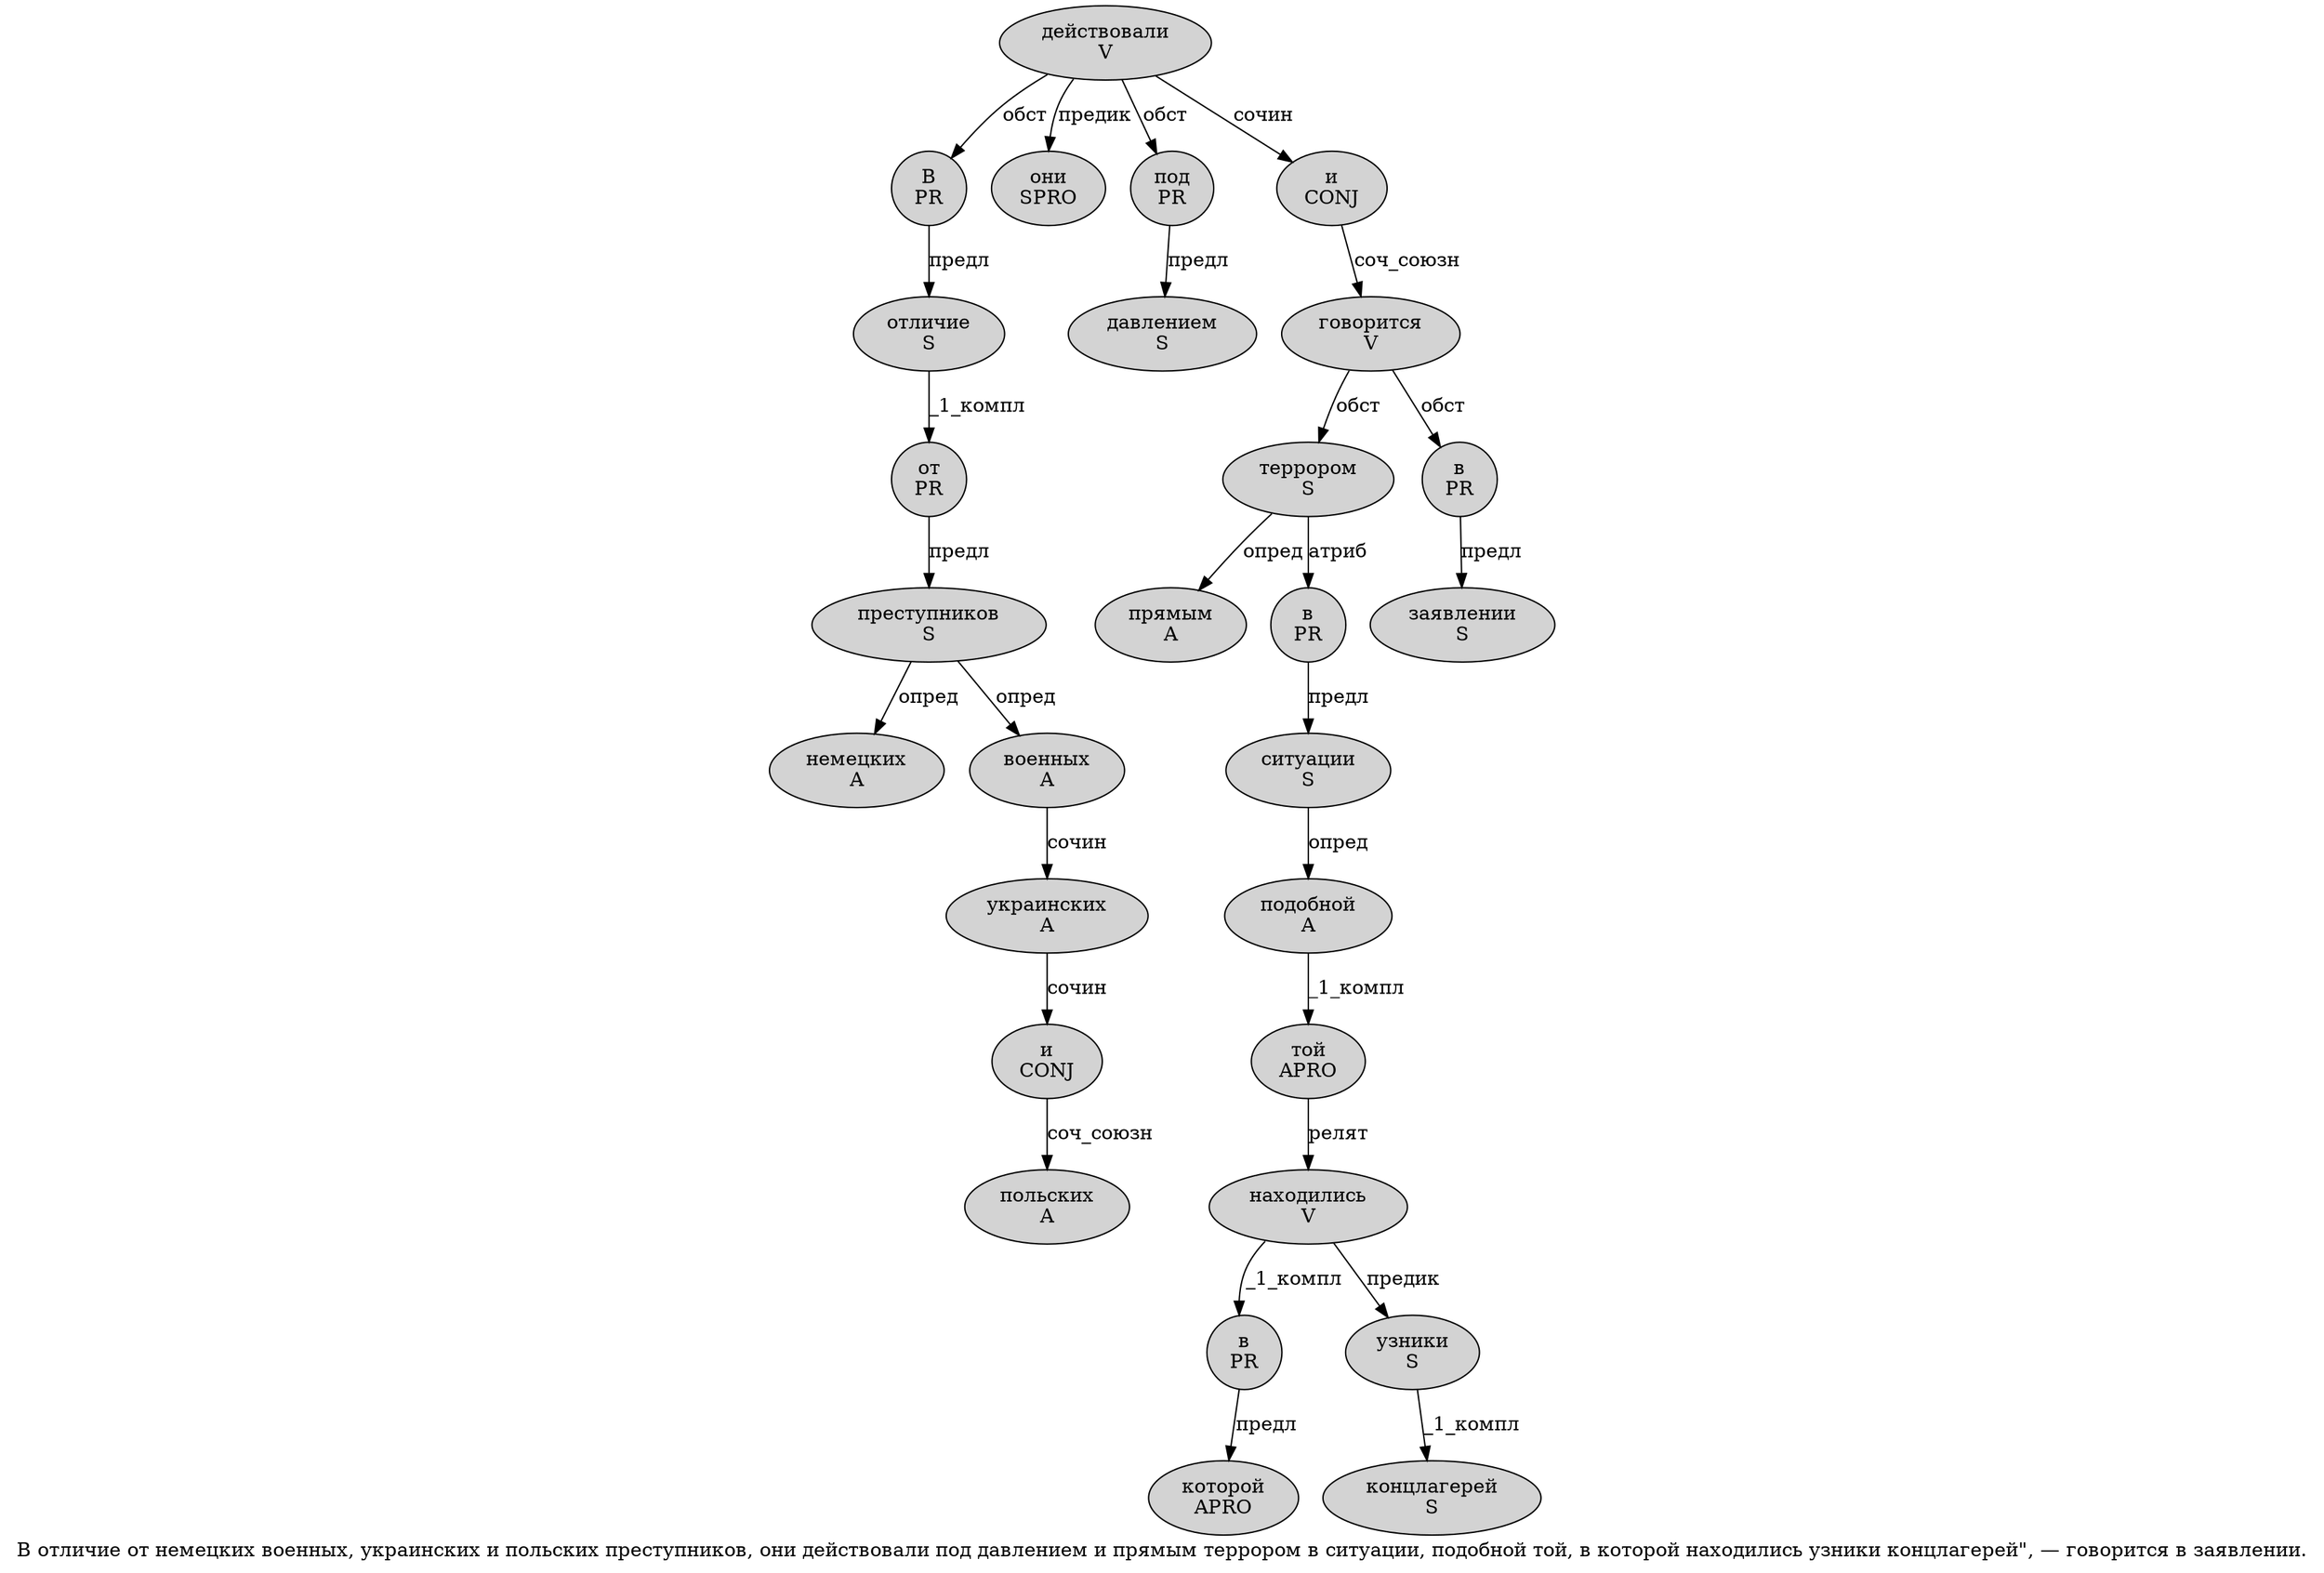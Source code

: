 digraph SENTENCE_305 {
	graph [label="В отличие от немецких военных, украинских и польских преступников, они действовали под давлением и прямым террором в ситуации, подобной той, в которой находились узники концлагерей\", — говорится в заявлении."]
	node [style=filled]
		0 [label="В
PR" color="" fillcolor=lightgray penwidth=1 shape=ellipse]
		1 [label="отличие
S" color="" fillcolor=lightgray penwidth=1 shape=ellipse]
		2 [label="от
PR" color="" fillcolor=lightgray penwidth=1 shape=ellipse]
		3 [label="немецких
A" color="" fillcolor=lightgray penwidth=1 shape=ellipse]
		4 [label="военных
A" color="" fillcolor=lightgray penwidth=1 shape=ellipse]
		6 [label="украинских
A" color="" fillcolor=lightgray penwidth=1 shape=ellipse]
		7 [label="и
CONJ" color="" fillcolor=lightgray penwidth=1 shape=ellipse]
		8 [label="польских
A" color="" fillcolor=lightgray penwidth=1 shape=ellipse]
		9 [label="преступников
S" color="" fillcolor=lightgray penwidth=1 shape=ellipse]
		11 [label="они
SPRO" color="" fillcolor=lightgray penwidth=1 shape=ellipse]
		12 [label="действовали
V" color="" fillcolor=lightgray penwidth=1 shape=ellipse]
		13 [label="под
PR" color="" fillcolor=lightgray penwidth=1 shape=ellipse]
		14 [label="давлением
S" color="" fillcolor=lightgray penwidth=1 shape=ellipse]
		15 [label="и
CONJ" color="" fillcolor=lightgray penwidth=1 shape=ellipse]
		16 [label="прямым
A" color="" fillcolor=lightgray penwidth=1 shape=ellipse]
		17 [label="террором
S" color="" fillcolor=lightgray penwidth=1 shape=ellipse]
		18 [label="в
PR" color="" fillcolor=lightgray penwidth=1 shape=ellipse]
		19 [label="ситуации
S" color="" fillcolor=lightgray penwidth=1 shape=ellipse]
		21 [label="подобной
A" color="" fillcolor=lightgray penwidth=1 shape=ellipse]
		22 [label="той
APRO" color="" fillcolor=lightgray penwidth=1 shape=ellipse]
		24 [label="в
PR" color="" fillcolor=lightgray penwidth=1 shape=ellipse]
		25 [label="которой
APRO" color="" fillcolor=lightgray penwidth=1 shape=ellipse]
		26 [label="находились
V" color="" fillcolor=lightgray penwidth=1 shape=ellipse]
		27 [label="узники
S" color="" fillcolor=lightgray penwidth=1 shape=ellipse]
		28 [label="концлагерей
S" color="" fillcolor=lightgray penwidth=1 shape=ellipse]
		32 [label="говорится
V" color="" fillcolor=lightgray penwidth=1 shape=ellipse]
		33 [label="в
PR" color="" fillcolor=lightgray penwidth=1 shape=ellipse]
		34 [label="заявлении
S" color="" fillcolor=lightgray penwidth=1 shape=ellipse]
			4 -> 6 [label="сочин"]
			22 -> 26 [label="релят"]
			12 -> 0 [label="обст"]
			12 -> 11 [label="предик"]
			12 -> 13 [label="обст"]
			12 -> 15 [label="сочин"]
			26 -> 24 [label="_1_компл"]
			26 -> 27 [label="предик"]
			18 -> 19 [label="предл"]
			0 -> 1 [label="предл"]
			13 -> 14 [label="предл"]
			2 -> 9 [label="предл"]
			7 -> 8 [label="соч_союзн"]
			21 -> 22 [label="_1_компл"]
			24 -> 25 [label="предл"]
			1 -> 2 [label="_1_компл"]
			32 -> 17 [label="обст"]
			32 -> 33 [label="обст"]
			6 -> 7 [label="сочин"]
			19 -> 21 [label="опред"]
			27 -> 28 [label="_1_компл"]
			33 -> 34 [label="предл"]
			15 -> 32 [label="соч_союзн"]
			17 -> 16 [label="опред"]
			17 -> 18 [label="атриб"]
			9 -> 3 [label="опред"]
			9 -> 4 [label="опред"]
}